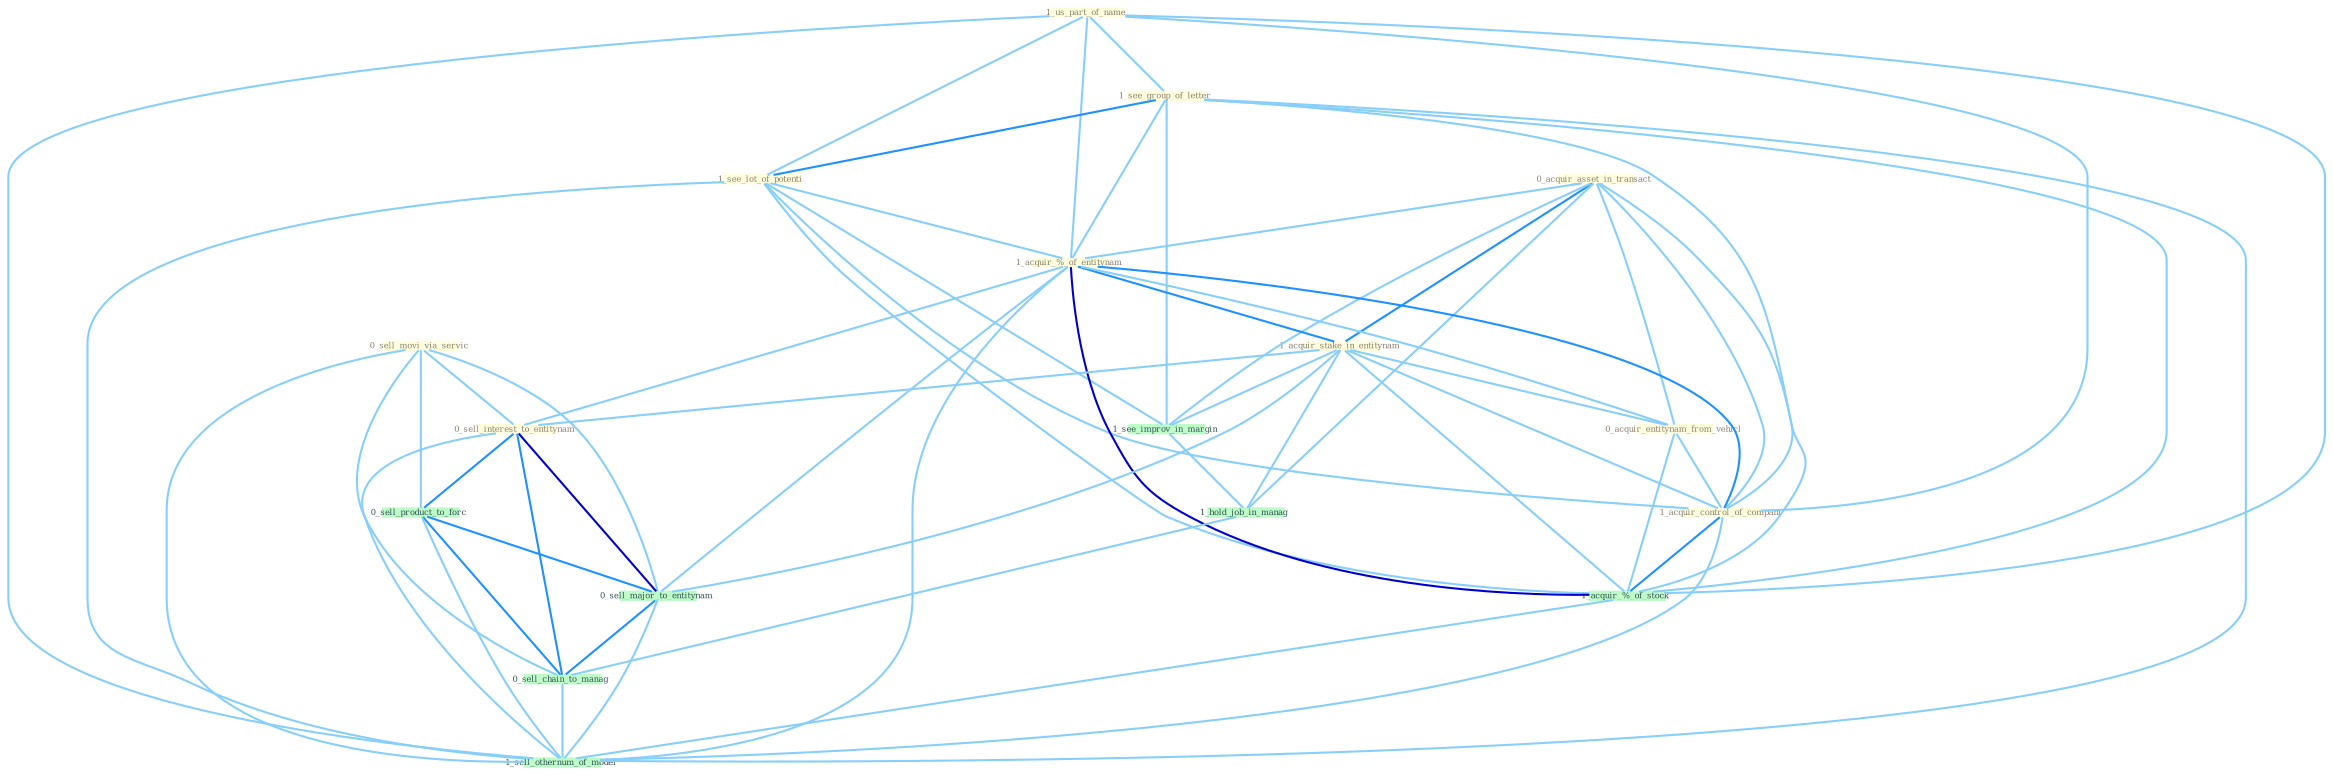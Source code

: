 Graph G{ 
    node
    [shape=polygon,style=filled,width=.5,height=.06,color="#BDFCC9",fixedsize=true,fontsize=4,
    fontcolor="#2f4f4f"];
    {node
    [color="#ffffe0", fontcolor="#8b7d6b"] "0_sell_movi_via_servic " "1_us_part_of_name " "0_acquir_asset_in_transact " "1_see_group_of_letter " "1_see_lot_of_potenti " "1_acquir_%_of_entitynam " "1_acquir_stake_in_entitynam " "0_acquir_entitynam_from_vehicl " "1_acquir_control_of_compani " "0_sell_interest_to_entitynam "}
{node [color="#fff0f5", fontcolor="#b22222"]}
edge [color="#B0E2FF"];

	"0_sell_movi_via_servic " -- "0_sell_interest_to_entitynam " [w="1", color="#87cefa" ];
	"0_sell_movi_via_servic " -- "0_sell_product_to_forc " [w="1", color="#87cefa" ];
	"0_sell_movi_via_servic " -- "0_sell_major_to_entitynam " [w="1", color="#87cefa" ];
	"0_sell_movi_via_servic " -- "0_sell_chain_to_manag " [w="1", color="#87cefa" ];
	"0_sell_movi_via_servic " -- "1_sell_othernum_of_model " [w="1", color="#87cefa" ];
	"1_us_part_of_name " -- "1_see_group_of_letter " [w="1", color="#87cefa" ];
	"1_us_part_of_name " -- "1_see_lot_of_potenti " [w="1", color="#87cefa" ];
	"1_us_part_of_name " -- "1_acquir_%_of_entitynam " [w="1", color="#87cefa" ];
	"1_us_part_of_name " -- "1_acquir_control_of_compani " [w="1", color="#87cefa" ];
	"1_us_part_of_name " -- "1_acquir_%_of_stock " [w="1", color="#87cefa" ];
	"1_us_part_of_name " -- "1_sell_othernum_of_model " [w="1", color="#87cefa" ];
	"0_acquir_asset_in_transact " -- "1_acquir_%_of_entitynam " [w="1", color="#87cefa" ];
	"0_acquir_asset_in_transact " -- "1_acquir_stake_in_entitynam " [w="2", color="#1e90ff" , len=0.8];
	"0_acquir_asset_in_transact " -- "0_acquir_entitynam_from_vehicl " [w="1", color="#87cefa" ];
	"0_acquir_asset_in_transact " -- "1_acquir_control_of_compani " [w="1", color="#87cefa" ];
	"0_acquir_asset_in_transact " -- "1_see_improv_in_margin " [w="1", color="#87cefa" ];
	"0_acquir_asset_in_transact " -- "1_acquir_%_of_stock " [w="1", color="#87cefa" ];
	"0_acquir_asset_in_transact " -- "1_hold_job_in_manag " [w="1", color="#87cefa" ];
	"1_see_group_of_letter " -- "1_see_lot_of_potenti " [w="2", color="#1e90ff" , len=0.8];
	"1_see_group_of_letter " -- "1_acquir_%_of_entitynam " [w="1", color="#87cefa" ];
	"1_see_group_of_letter " -- "1_acquir_control_of_compani " [w="1", color="#87cefa" ];
	"1_see_group_of_letter " -- "1_see_improv_in_margin " [w="1", color="#87cefa" ];
	"1_see_group_of_letter " -- "1_acquir_%_of_stock " [w="1", color="#87cefa" ];
	"1_see_group_of_letter " -- "1_sell_othernum_of_model " [w="1", color="#87cefa" ];
	"1_see_lot_of_potenti " -- "1_acquir_%_of_entitynam " [w="1", color="#87cefa" ];
	"1_see_lot_of_potenti " -- "1_acquir_control_of_compani " [w="1", color="#87cefa" ];
	"1_see_lot_of_potenti " -- "1_see_improv_in_margin " [w="1", color="#87cefa" ];
	"1_see_lot_of_potenti " -- "1_acquir_%_of_stock " [w="1", color="#87cefa" ];
	"1_see_lot_of_potenti " -- "1_sell_othernum_of_model " [w="1", color="#87cefa" ];
	"1_acquir_%_of_entitynam " -- "1_acquir_stake_in_entitynam " [w="2", color="#1e90ff" , len=0.8];
	"1_acquir_%_of_entitynam " -- "0_acquir_entitynam_from_vehicl " [w="1", color="#87cefa" ];
	"1_acquir_%_of_entitynam " -- "1_acquir_control_of_compani " [w="2", color="#1e90ff" , len=0.8];
	"1_acquir_%_of_entitynam " -- "0_sell_interest_to_entitynam " [w="1", color="#87cefa" ];
	"1_acquir_%_of_entitynam " -- "1_acquir_%_of_stock " [w="3", color="#0000cd" , len=0.6];
	"1_acquir_%_of_entitynam " -- "0_sell_major_to_entitynam " [w="1", color="#87cefa" ];
	"1_acquir_%_of_entitynam " -- "1_sell_othernum_of_model " [w="1", color="#87cefa" ];
	"1_acquir_stake_in_entitynam " -- "0_acquir_entitynam_from_vehicl " [w="1", color="#87cefa" ];
	"1_acquir_stake_in_entitynam " -- "1_acquir_control_of_compani " [w="1", color="#87cefa" ];
	"1_acquir_stake_in_entitynam " -- "0_sell_interest_to_entitynam " [w="1", color="#87cefa" ];
	"1_acquir_stake_in_entitynam " -- "1_see_improv_in_margin " [w="1", color="#87cefa" ];
	"1_acquir_stake_in_entitynam " -- "1_acquir_%_of_stock " [w="1", color="#87cefa" ];
	"1_acquir_stake_in_entitynam " -- "1_hold_job_in_manag " [w="1", color="#87cefa" ];
	"1_acquir_stake_in_entitynam " -- "0_sell_major_to_entitynam " [w="1", color="#87cefa" ];
	"0_acquir_entitynam_from_vehicl " -- "1_acquir_control_of_compani " [w="1", color="#87cefa" ];
	"0_acquir_entitynam_from_vehicl " -- "1_acquir_%_of_stock " [w="1", color="#87cefa" ];
	"1_acquir_control_of_compani " -- "1_acquir_%_of_stock " [w="2", color="#1e90ff" , len=0.8];
	"1_acquir_control_of_compani " -- "1_sell_othernum_of_model " [w="1", color="#87cefa" ];
	"0_sell_interest_to_entitynam " -- "0_sell_product_to_forc " [w="2", color="#1e90ff" , len=0.8];
	"0_sell_interest_to_entitynam " -- "0_sell_major_to_entitynam " [w="3", color="#0000cd" , len=0.6];
	"0_sell_interest_to_entitynam " -- "0_sell_chain_to_manag " [w="2", color="#1e90ff" , len=0.8];
	"0_sell_interest_to_entitynam " -- "1_sell_othernum_of_model " [w="1", color="#87cefa" ];
	"1_see_improv_in_margin " -- "1_hold_job_in_manag " [w="1", color="#87cefa" ];
	"1_acquir_%_of_stock " -- "1_sell_othernum_of_model " [w="1", color="#87cefa" ];
	"1_hold_job_in_manag " -- "0_sell_chain_to_manag " [w="1", color="#87cefa" ];
	"0_sell_product_to_forc " -- "0_sell_major_to_entitynam " [w="2", color="#1e90ff" , len=0.8];
	"0_sell_product_to_forc " -- "0_sell_chain_to_manag " [w="2", color="#1e90ff" , len=0.8];
	"0_sell_product_to_forc " -- "1_sell_othernum_of_model " [w="1", color="#87cefa" ];
	"0_sell_major_to_entitynam " -- "0_sell_chain_to_manag " [w="2", color="#1e90ff" , len=0.8];
	"0_sell_major_to_entitynam " -- "1_sell_othernum_of_model " [w="1", color="#87cefa" ];
	"0_sell_chain_to_manag " -- "1_sell_othernum_of_model " [w="1", color="#87cefa" ];
}